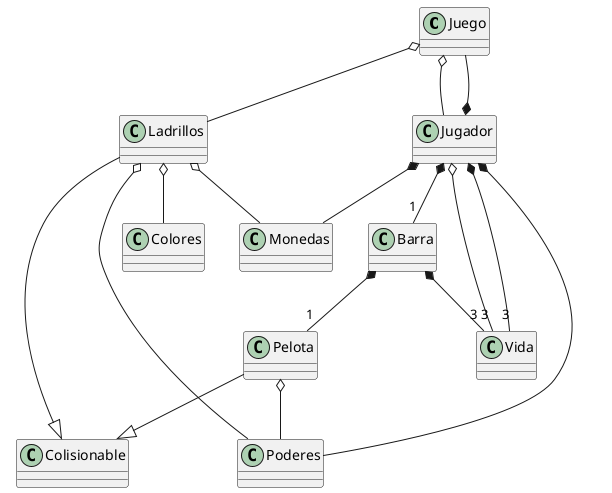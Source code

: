 @startuml Brick_Breaker

class Juego
class Barra
class Ladrillos
class Pelota
class Colisionable
class Monedas
class Poderes
class Jugador
class Vida
class Colores

Juego o-- Ladrillos
Ladrillos o-- Poderes
Ladrillos o-- Monedas
Juego o-- Jugador
Ladrillos o-- Colores
Jugador o-- "3" Vida
Pelota o-- Poderes

Jugador *-- Juego
Jugador *-- "1" Barra 
Barra *-- "1"Pelota
Barra *-- "3"Vida
Jugador *-- "3"Vida
Jugador *-- Poderes
Jugador *-- Monedas

Pelota --|> Colisionable
Ladrillos --|> Colisionable


@enduml